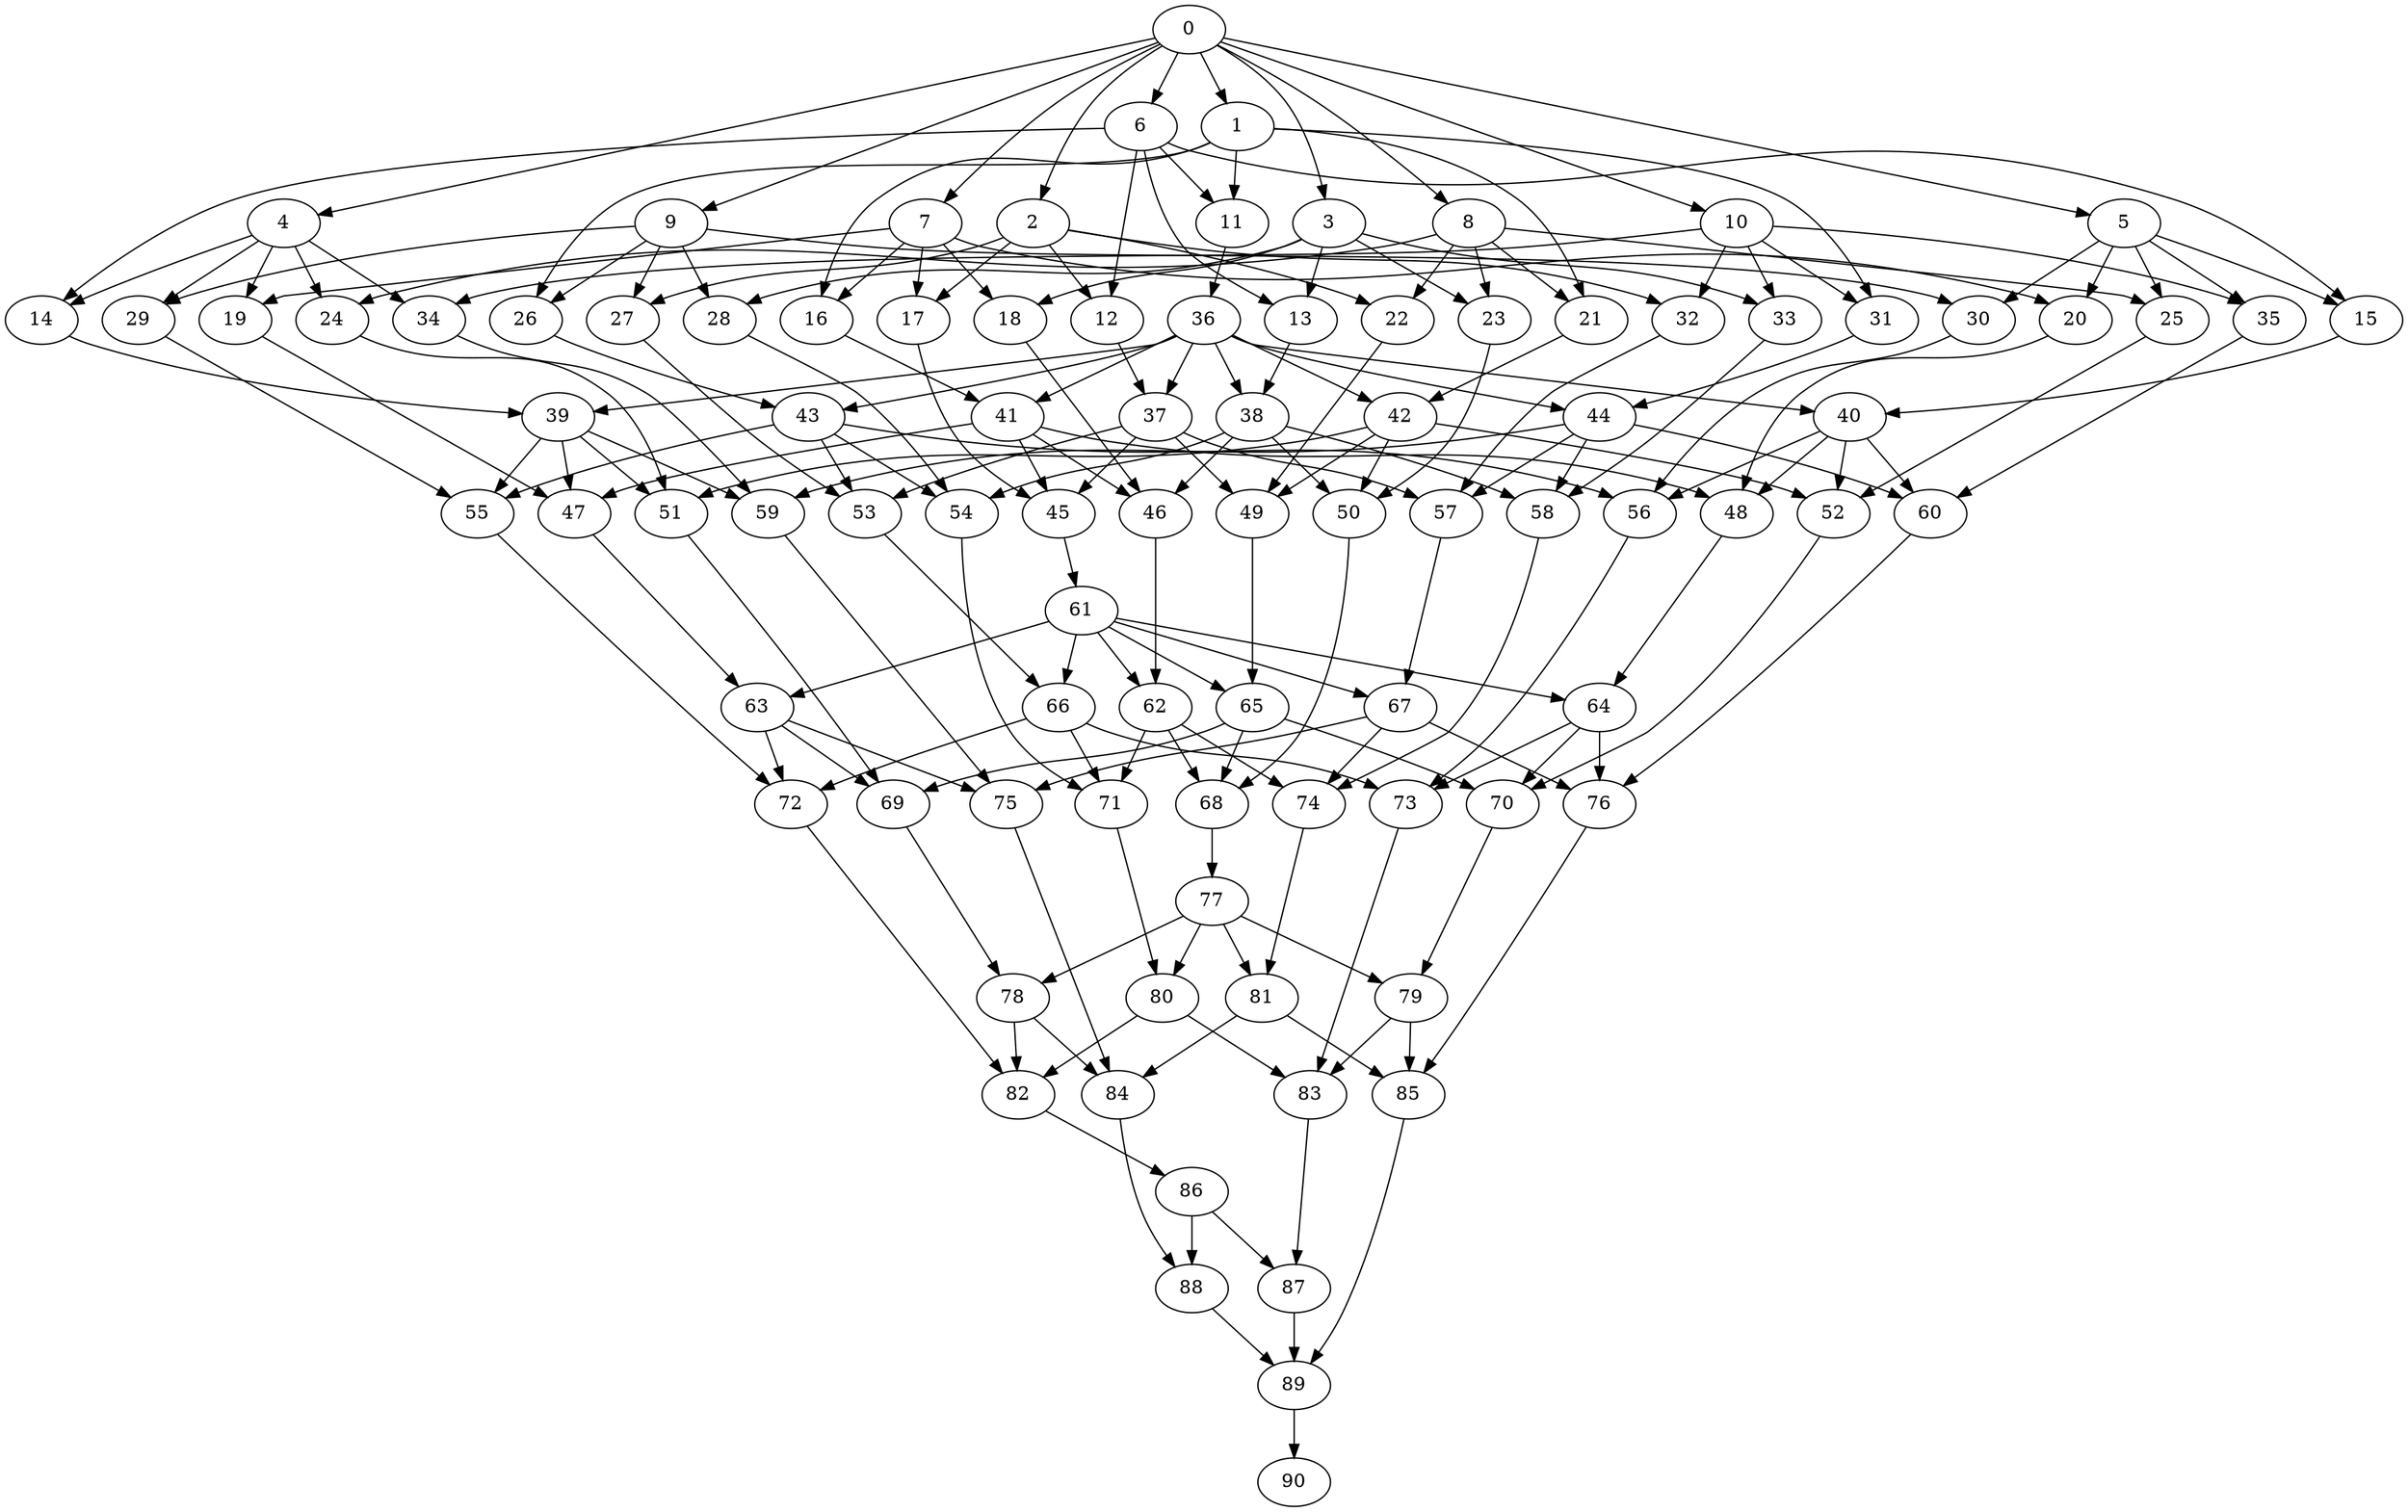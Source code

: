 digraph dag {
	0	 [kernel=lu];
	1	 [kernel=fwd];
	0 -> 1	 [x=0,
		y=0];
	2	 [kernel=fwd];
	0 -> 2	 [x=0,
		y=0];
	3	 [kernel=fwd];
	0 -> 3	 [x=0,
		y=0];
	4	 [kernel=fwd];
	0 -> 4	 [x=0,
		y=0];
	5	 [kernel=fwd];
	0 -> 5	 [x=0,
		y=0];
	6	 [kernel=bdiv];
	0 -> 6	 [x=0,
		y=0];
	7	 [kernel=bdiv];
	0 -> 7	 [x=0,
		y=0];
	8	 [kernel=bdiv];
	0 -> 8	 [x=0,
		y=0];
	9	 [kernel=bdiv];
	0 -> 9	 [x=0,
		y=0];
	10	 [kernel=bdiv];
	0 -> 10	 [x=0,
		y=0];
	11	 [kernel=bmod];
	1 -> 11	 [x=0,
		y=1];
	16	 [kernel=bmod];
	1 -> 16	 [x=0,
		y=1];
	21	 [kernel=bmod];
	1 -> 21	 [x=0,
		y=1];
	26	 [kernel=bmod];
	1 -> 26	 [x=0,
		y=1];
	31	 [kernel=bmod];
	1 -> 31	 [x=0,
		y=1];
	12	 [kernel=bmod];
	2 -> 12	 [x=0,
		y=2];
	17	 [kernel=bmod];
	2 -> 17	 [x=0,
		y=2];
	22	 [kernel=bmod];
	2 -> 22	 [x=0,
		y=2];
	27	 [kernel=bmod];
	2 -> 27	 [x=0,
		y=2];
	32	 [kernel=bmod];
	2 -> 32	 [x=0,
		y=2];
	13	 [kernel=bmod];
	3 -> 13	 [x=0,
		y=3];
	18	 [kernel=bmod];
	3 -> 18	 [x=0,
		y=3];
	23	 [kernel=bmod];
	3 -> 23	 [x=0,
		y=3];
	28	 [kernel=bmod];
	3 -> 28	 [x=0,
		y=3];
	33	 [kernel=bmod];
	3 -> 33	 [x=0,
		y=3];
	14	 [kernel=bmod];
	4 -> 14	 [x=0,
		y=4];
	19	 [kernel=bmod];
	4 -> 19	 [x=0,
		y=4];
	24	 [kernel=bmod];
	4 -> 24	 [x=0,
		y=4];
	29	 [kernel=bmod];
	4 -> 29	 [x=0,
		y=4];
	34	 [kernel=bmod];
	4 -> 34	 [x=0,
		y=4];
	15	 [kernel=bmod];
	5 -> 15	 [x=0,
		y=5];
	20	 [kernel=bmod];
	5 -> 20	 [x=0,
		y=5];
	25	 [kernel=bmod];
	5 -> 25	 [x=0,
		y=5];
	30	 [kernel=bmod];
	5 -> 30	 [x=0,
		y=5];
	35	 [kernel=bmod];
	5 -> 35	 [x=0,
		y=5];
	6 -> 11	 [x=1,
		y=0];
	6 -> 12	 [x=1,
		y=0];
	6 -> 13	 [x=1,
		y=0];
	6 -> 14	 [x=1,
		y=0];
	6 -> 15	 [x=1,
		y=0];
	7 -> 16	 [x=2,
		y=0];
	7 -> 17	 [x=2,
		y=0];
	7 -> 18	 [x=2,
		y=0];
	7 -> 19	 [x=2,
		y=0];
	7 -> 20	 [x=2,
		y=0];
	8 -> 21	 [x=3,
		y=0];
	8 -> 22	 [x=3,
		y=0];
	8 -> 23	 [x=3,
		y=0];
	8 -> 24	 [x=3,
		y=0];
	8 -> 25	 [x=3,
		y=0];
	9 -> 26	 [x=4,
		y=0];
	9 -> 27	 [x=4,
		y=0];
	9 -> 28	 [x=4,
		y=0];
	9 -> 29	 [x=4,
		y=0];
	9 -> 30	 [x=4,
		y=0];
	10 -> 31	 [x=5,
		y=0];
	10 -> 32	 [x=5,
		y=0];
	10 -> 33	 [x=5,
		y=0];
	10 -> 34	 [x=5,
		y=0];
	10 -> 35	 [x=5,
		y=0];
	36	 [kernel=lu];
	11 -> 36	 [x=1,
		y=1];
	37	 [kernel=fwd];
	12 -> 37	 [x=1,
		y=2];
	38	 [kernel=fwd];
	13 -> 38	 [x=1,
		y=3];
	39	 [kernel=fwd];
	14 -> 39	 [x=1,
		y=4];
	40	 [kernel=fwd];
	15 -> 40	 [x=1,
		y=5];
	41	 [kernel=bdiv];
	16 -> 41	 [x=2,
		y=1];
	45	 [kernel=bmod];
	17 -> 45	 [x=2,
		y=2];
	46	 [kernel=bmod];
	18 -> 46	 [x=2,
		y=3];
	47	 [kernel=bmod];
	19 -> 47	 [x=2,
		y=4];
	48	 [kernel=bmod];
	20 -> 48	 [x=2,
		y=5];
	42	 [kernel=bdiv];
	21 -> 42	 [x=3,
		y=1];
	49	 [kernel=bmod];
	22 -> 49	 [x=3,
		y=2];
	50	 [kernel=bmod];
	23 -> 50	 [x=3,
		y=3];
	51	 [kernel=bmod];
	24 -> 51	 [x=3,
		y=4];
	52	 [kernel=bmod];
	25 -> 52	 [x=3,
		y=5];
	43	 [kernel=bdiv];
	26 -> 43	 [x=4,
		y=1];
	53	 [kernel=bmod];
	27 -> 53	 [x=4,
		y=2];
	54	 [kernel=bmod];
	28 -> 54	 [x=4,
		y=3];
	55	 [kernel=bmod];
	29 -> 55	 [x=4,
		y=4];
	56	 [kernel=bmod];
	30 -> 56	 [x=4,
		y=5];
	44	 [kernel=bdiv];
	31 -> 44	 [x=5,
		y=1];
	57	 [kernel=bmod];
	32 -> 57	 [x=5,
		y=2];
	58	 [kernel=bmod];
	33 -> 58	 [x=5,
		y=3];
	59	 [kernel=bmod];
	34 -> 59	 [x=5,
		y=4];
	60	 [kernel=bmod];
	35 -> 60	 [x=5,
		y=5];
	36 -> 37	 [x=1,
		y=1];
	36 -> 38	 [x=1,
		y=1];
	36 -> 39	 [x=1,
		y=1];
	36 -> 40	 [x=1,
		y=1];
	36 -> 41	 [x=1,
		y=1];
	36 -> 42	 [x=1,
		y=1];
	36 -> 43	 [x=1,
		y=1];
	36 -> 44	 [x=1,
		y=1];
	37 -> 45	 [x=1,
		y=2];
	37 -> 49	 [x=1,
		y=2];
	37 -> 53	 [x=1,
		y=2];
	37 -> 57	 [x=1,
		y=2];
	38 -> 46	 [x=1,
		y=3];
	38 -> 50	 [x=1,
		y=3];
	38 -> 54	 [x=1,
		y=3];
	38 -> 58	 [x=1,
		y=3];
	39 -> 47	 [x=1,
		y=4];
	39 -> 51	 [x=1,
		y=4];
	39 -> 55	 [x=1,
		y=4];
	39 -> 59	 [x=1,
		y=4];
	40 -> 48	 [x=1,
		y=5];
	40 -> 52	 [x=1,
		y=5];
	40 -> 56	 [x=1,
		y=5];
	40 -> 60	 [x=1,
		y=5];
	41 -> 45	 [x=2,
		y=1];
	41 -> 46	 [x=2,
		y=1];
	41 -> 47	 [x=2,
		y=1];
	41 -> 48	 [x=2,
		y=1];
	42 -> 49	 [x=3,
		y=1];
	42 -> 50	 [x=3,
		y=1];
	42 -> 51	 [x=3,
		y=1];
	42 -> 52	 [x=3,
		y=1];
	43 -> 53	 [x=4,
		y=1];
	43 -> 54	 [x=4,
		y=1];
	43 -> 55	 [x=4,
		y=1];
	43 -> 56	 [x=4,
		y=1];
	44 -> 57	 [x=5,
		y=1];
	44 -> 58	 [x=5,
		y=1];
	44 -> 59	 [x=5,
		y=1];
	44 -> 60	 [x=5,
		y=1];
	61	 [kernel=lu];
	45 -> 61	 [x=2,
		y=2];
	62	 [kernel=fwd];
	46 -> 62	 [x=2,
		y=3];
	63	 [kernel=fwd];
	47 -> 63	 [x=2,
		y=4];
	64	 [kernel=fwd];
	48 -> 64	 [x=2,
		y=5];
	65	 [kernel=bdiv];
	49 -> 65	 [x=3,
		y=2];
	68	 [kernel=bmod];
	50 -> 68	 [x=3,
		y=3];
	69	 [kernel=bmod];
	51 -> 69	 [x=3,
		y=4];
	70	 [kernel=bmod];
	52 -> 70	 [x=3,
		y=5];
	66	 [kernel=bdiv];
	53 -> 66	 [x=4,
		y=2];
	71	 [kernel=bmod];
	54 -> 71	 [x=4,
		y=3];
	72	 [kernel=bmod];
	55 -> 72	 [x=4,
		y=4];
	73	 [kernel=bmod];
	56 -> 73	 [x=4,
		y=5];
	67	 [kernel=bdiv];
	57 -> 67	 [x=5,
		y=2];
	74	 [kernel=bmod];
	58 -> 74	 [x=5,
		y=3];
	75	 [kernel=bmod];
	59 -> 75	 [x=5,
		y=4];
	76	 [kernel=bmod];
	60 -> 76	 [x=5,
		y=5];
	61 -> 62	 [x=2,
		y=2];
	61 -> 63	 [x=2,
		y=2];
	61 -> 64	 [x=2,
		y=2];
	61 -> 65	 [x=2,
		y=2];
	61 -> 66	 [x=2,
		y=2];
	61 -> 67	 [x=2,
		y=2];
	62 -> 68	 [x=2,
		y=3];
	62 -> 71	 [x=2,
		y=3];
	62 -> 74	 [x=2,
		y=3];
	63 -> 69	 [x=2,
		y=4];
	63 -> 72	 [x=2,
		y=4];
	63 -> 75	 [x=2,
		y=4];
	64 -> 70	 [x=2,
		y=5];
	64 -> 73	 [x=2,
		y=5];
	64 -> 76	 [x=2,
		y=5];
	65 -> 68	 [x=3,
		y=2];
	65 -> 69	 [x=3,
		y=2];
	65 -> 70	 [x=3,
		y=2];
	66 -> 71	 [x=4,
		y=2];
	66 -> 72	 [x=4,
		y=2];
	66 -> 73	 [x=4,
		y=2];
	67 -> 74	 [x=5,
		y=2];
	67 -> 75	 [x=5,
		y=2];
	67 -> 76	 [x=5,
		y=2];
	77	 [kernel=lu];
	68 -> 77	 [x=3,
		y=3];
	78	 [kernel=fwd];
	69 -> 78	 [x=3,
		y=4];
	79	 [kernel=fwd];
	70 -> 79	 [x=3,
		y=5];
	80	 [kernel=bdiv];
	71 -> 80	 [x=4,
		y=3];
	82	 [kernel=bmod];
	72 -> 82	 [x=4,
		y=4];
	83	 [kernel=bmod];
	73 -> 83	 [x=4,
		y=5];
	81	 [kernel=bdiv];
	74 -> 81	 [x=5,
		y=3];
	84	 [kernel=bmod];
	75 -> 84	 [x=5,
		y=4];
	85	 [kernel=bmod];
	76 -> 85	 [x=5,
		y=5];
	77 -> 78	 [x=3,
		y=3];
	77 -> 79	 [x=3,
		y=3];
	77 -> 80	 [x=3,
		y=3];
	77 -> 81	 [x=3,
		y=3];
	78 -> 82	 [x=3,
		y=4];
	78 -> 84	 [x=3,
		y=4];
	79 -> 83	 [x=3,
		y=5];
	79 -> 85	 [x=3,
		y=5];
	80 -> 82	 [x=4,
		y=3];
	80 -> 83	 [x=4,
		y=3];
	81 -> 84	 [x=5,
		y=3];
	81 -> 85	 [x=5,
		y=3];
	86	 [kernel=lu];
	82 -> 86	 [x=4,
		y=4];
	87	 [kernel=fwd];
	83 -> 87	 [x=4,
		y=5];
	88	 [kernel=bdiv];
	84 -> 88	 [x=5,
		y=4];
	89	 [kernel=bmod];
	85 -> 89	 [x=5,
		y=5];
	86 -> 87	 [x=4,
		y=4];
	86 -> 88	 [x=4,
		y=4];
	87 -> 89	 [x=4,
		y=5];
	88 -> 89	 [x=5,
		y=4];
	90	 [kernel=lu];
	89 -> 90	 [x=5,
		y=5];
}
